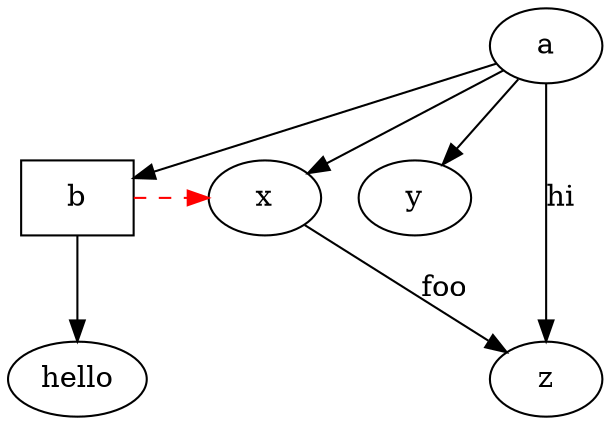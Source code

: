digraph test123 {
	a -> b -> c;
        a -> {x y};
        b [shape=box];
        c [label="hello"];
        a -> z [label="hi", weight=100];
        x -> z [label="foo"];
        edge [style=dashed,color=red];
        b -> x;
        {rank=same; b x}
}
